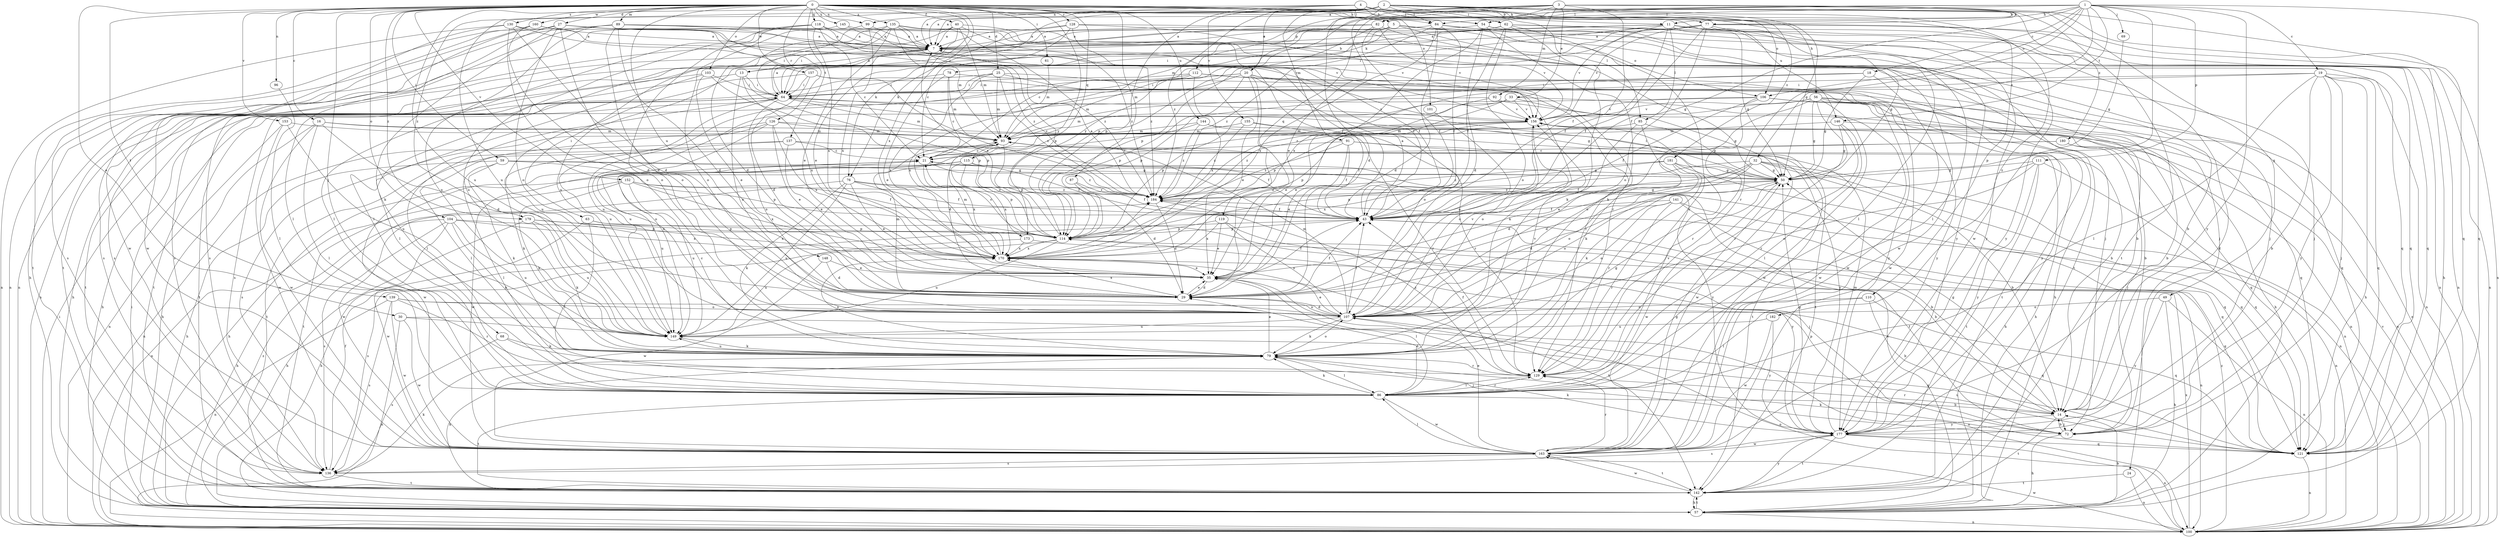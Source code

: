 strict digraph  {
0;
1;
2;
3;
4;
5;
7;
11;
13;
14;
16;
18;
19;
20;
21;
24;
25;
27;
29;
30;
32;
33;
35;
40;
43;
49;
50;
54;
56;
57;
59;
61;
62;
63;
64;
68;
69;
72;
76;
77;
78;
79;
82;
84;
85;
86;
87;
89;
91;
92;
93;
96;
99;
100;
101;
103;
104;
106;
107;
110;
111;
112;
114;
115;
118;
119;
121;
126;
128;
129;
130;
135;
136;
137;
139;
141;
142;
144;
145;
146;
148;
149;
152;
153;
155;
156;
157;
160;
163;
170;
173;
177;
179;
180;
181;
182;
184;
0 -> 5  [label=a];
0 -> 16  [label=c];
0 -> 24  [label=d];
0 -> 25  [label=d];
0 -> 27  [label=d];
0 -> 30  [label=e];
0 -> 40  [label=f];
0 -> 54  [label=h];
0 -> 59  [label=i];
0 -> 61  [label=i];
0 -> 68  [label=j];
0 -> 76  [label=k];
0 -> 87  [label=m];
0 -> 89  [label=m];
0 -> 96  [label=n];
0 -> 99  [label=n];
0 -> 101  [label=o];
0 -> 103  [label=o];
0 -> 104  [label=o];
0 -> 110  [label=p];
0 -> 115  [label=q];
0 -> 118  [label=q];
0 -> 126  [label=r];
0 -> 128  [label=r];
0 -> 130  [label=s];
0 -> 135  [label=s];
0 -> 137  [label=t];
0 -> 139  [label=t];
0 -> 144  [label=u];
0 -> 145  [label=u];
0 -> 146  [label=u];
0 -> 148  [label=u];
0 -> 152  [label=v];
0 -> 153  [label=v];
0 -> 157  [label=w];
0 -> 160  [label=w];
0 -> 170  [label=x];
0 -> 173  [label=y];
0 -> 179  [label=z];
1 -> 18  [label=c];
1 -> 19  [label=c];
1 -> 32  [label=e];
1 -> 43  [label=f];
1 -> 54  [label=h];
1 -> 69  [label=j];
1 -> 82  [label=l];
1 -> 84  [label=l];
1 -> 106  [label=o];
1 -> 111  [label=p];
1 -> 119  [label=q];
1 -> 121  [label=q];
1 -> 129  [label=r];
1 -> 163  [label=w];
1 -> 173  [label=y];
1 -> 177  [label=y];
1 -> 146  [label=t];
2 -> 7  [label=a];
2 -> 11  [label=b];
2 -> 20  [label=c];
2 -> 29  [label=d];
2 -> 49  [label=g];
2 -> 50  [label=g];
2 -> 62  [label=i];
2 -> 76  [label=k];
2 -> 84  [label=l];
2 -> 91  [label=m];
2 -> 99  [label=n];
2 -> 100  [label=n];
2 -> 149  [label=u];
2 -> 179  [label=z];
2 -> 180  [label=z];
2 -> 181  [label=z];
2 -> 182  [label=z];
2 -> 184  [label=z];
3 -> 7  [label=a];
3 -> 11  [label=b];
3 -> 33  [label=e];
3 -> 35  [label=e];
3 -> 43  [label=f];
3 -> 77  [label=k];
3 -> 92  [label=m];
3 -> 93  [label=m];
3 -> 112  [label=p];
3 -> 114  [label=p];
3 -> 121  [label=q];
3 -> 142  [label=t];
4 -> 7  [label=a];
4 -> 54  [label=h];
4 -> 56  [label=h];
4 -> 62  [label=i];
4 -> 77  [label=k];
4 -> 84  [label=l];
4 -> 85  [label=l];
4 -> 106  [label=o];
4 -> 114  [label=p];
4 -> 149  [label=u];
4 -> 155  [label=v];
5 -> 7  [label=a];
5 -> 13  [label=b];
5 -> 50  [label=g];
5 -> 78  [label=k];
5 -> 106  [label=o];
5 -> 121  [label=q];
5 -> 142  [label=t];
5 -> 177  [label=y];
7 -> 13  [label=b];
7 -> 14  [label=b];
7 -> 63  [label=i];
7 -> 100  [label=n];
11 -> 7  [label=a];
11 -> 43  [label=f];
11 -> 50  [label=g];
11 -> 64  [label=i];
11 -> 85  [label=l];
11 -> 86  [label=l];
11 -> 100  [label=n];
11 -> 136  [label=s];
11 -> 156  [label=v];
11 -> 177  [label=y];
13 -> 64  [label=i];
13 -> 107  [label=o];
13 -> 114  [label=p];
13 -> 142  [label=t];
13 -> 170  [label=x];
14 -> 50  [label=g];
14 -> 72  [label=j];
14 -> 129  [label=r];
14 -> 142  [label=t];
14 -> 177  [label=y];
16 -> 29  [label=d];
16 -> 57  [label=h];
16 -> 86  [label=l];
16 -> 93  [label=m];
16 -> 129  [label=r];
16 -> 163  [label=w];
18 -> 50  [label=g];
18 -> 64  [label=i];
18 -> 114  [label=p];
18 -> 163  [label=w];
19 -> 14  [label=b];
19 -> 57  [label=h];
19 -> 64  [label=i];
19 -> 72  [label=j];
19 -> 86  [label=l];
19 -> 100  [label=n];
19 -> 121  [label=q];
19 -> 177  [label=y];
19 -> 184  [label=z];
20 -> 29  [label=d];
20 -> 35  [label=e];
20 -> 57  [label=h];
20 -> 64  [label=i];
20 -> 79  [label=k];
20 -> 107  [label=o];
20 -> 114  [label=p];
20 -> 136  [label=s];
20 -> 170  [label=x];
21 -> 50  [label=g];
21 -> 149  [label=u];
21 -> 163  [label=w];
21 -> 170  [label=x];
21 -> 184  [label=z];
24 -> 100  [label=n];
24 -> 142  [label=t];
25 -> 64  [label=i];
25 -> 93  [label=m];
25 -> 129  [label=r];
25 -> 142  [label=t];
25 -> 170  [label=x];
25 -> 177  [label=y];
25 -> 184  [label=z];
27 -> 7  [label=a];
27 -> 29  [label=d];
27 -> 79  [label=k];
27 -> 86  [label=l];
27 -> 100  [label=n];
27 -> 107  [label=o];
27 -> 129  [label=r];
27 -> 156  [label=v];
27 -> 163  [label=w];
27 -> 184  [label=z];
29 -> 35  [label=e];
29 -> 43  [label=f];
29 -> 93  [label=m];
29 -> 107  [label=o];
29 -> 170  [label=x];
30 -> 100  [label=n];
30 -> 121  [label=q];
30 -> 149  [label=u];
30 -> 163  [label=w];
32 -> 14  [label=b];
32 -> 29  [label=d];
32 -> 43  [label=f];
32 -> 50  [label=g];
32 -> 100  [label=n];
32 -> 107  [label=o];
32 -> 114  [label=p];
32 -> 121  [label=q];
33 -> 21  [label=c];
33 -> 35  [label=e];
33 -> 50  [label=g];
33 -> 114  [label=p];
33 -> 156  [label=v];
33 -> 163  [label=w];
35 -> 29  [label=d];
35 -> 43  [label=f];
35 -> 86  [label=l];
40 -> 7  [label=a];
40 -> 14  [label=b];
40 -> 35  [label=e];
40 -> 86  [label=l];
40 -> 93  [label=m];
40 -> 136  [label=s];
40 -> 184  [label=z];
43 -> 7  [label=a];
43 -> 14  [label=b];
43 -> 114  [label=p];
49 -> 57  [label=h];
49 -> 100  [label=n];
49 -> 107  [label=o];
49 -> 177  [label=y];
50 -> 64  [label=i];
50 -> 107  [label=o];
50 -> 163  [label=w];
50 -> 184  [label=z];
54 -> 7  [label=a];
54 -> 29  [label=d];
54 -> 72  [label=j];
54 -> 79  [label=k];
54 -> 142  [label=t];
54 -> 170  [label=x];
56 -> 14  [label=b];
56 -> 50  [label=g];
56 -> 100  [label=n];
56 -> 107  [label=o];
56 -> 114  [label=p];
56 -> 129  [label=r];
56 -> 142  [label=t];
56 -> 156  [label=v];
56 -> 163  [label=w];
57 -> 14  [label=b];
57 -> 21  [label=c];
57 -> 64  [label=i];
57 -> 100  [label=n];
57 -> 142  [label=t];
57 -> 184  [label=z];
59 -> 50  [label=g];
59 -> 57  [label=h];
59 -> 79  [label=k];
59 -> 86  [label=l];
59 -> 114  [label=p];
59 -> 177  [label=y];
61 -> 93  [label=m];
62 -> 7  [label=a];
62 -> 43  [label=f];
62 -> 64  [label=i];
62 -> 79  [label=k];
62 -> 100  [label=n];
62 -> 107  [label=o];
62 -> 121  [label=q];
62 -> 129  [label=r];
63 -> 57  [label=h];
63 -> 72  [label=j];
63 -> 86  [label=l];
63 -> 114  [label=p];
64 -> 7  [label=a];
64 -> 50  [label=g];
64 -> 57  [label=h];
64 -> 86  [label=l];
64 -> 93  [label=m];
64 -> 107  [label=o];
64 -> 142  [label=t];
64 -> 149  [label=u];
64 -> 156  [label=v];
68 -> 72  [label=j];
68 -> 79  [label=k];
68 -> 136  [label=s];
69 -> 50  [label=g];
72 -> 14  [label=b];
72 -> 43  [label=f];
72 -> 57  [label=h];
72 -> 114  [label=p];
76 -> 35  [label=e];
76 -> 43  [label=f];
76 -> 79  [label=k];
76 -> 121  [label=q];
76 -> 149  [label=u];
76 -> 163  [label=w];
76 -> 184  [label=z];
77 -> 7  [label=a];
77 -> 21  [label=c];
77 -> 43  [label=f];
77 -> 50  [label=g];
77 -> 57  [label=h];
77 -> 100  [label=n];
77 -> 107  [label=o];
77 -> 136  [label=s];
77 -> 156  [label=v];
77 -> 177  [label=y];
78 -> 21  [label=c];
78 -> 35  [label=e];
78 -> 64  [label=i];
78 -> 93  [label=m];
78 -> 121  [label=q];
79 -> 21  [label=c];
79 -> 35  [label=e];
79 -> 50  [label=g];
79 -> 86  [label=l];
79 -> 107  [label=o];
79 -> 129  [label=r];
79 -> 149  [label=u];
79 -> 156  [label=v];
79 -> 170  [label=x];
82 -> 7  [label=a];
82 -> 43  [label=f];
82 -> 114  [label=p];
82 -> 149  [label=u];
82 -> 156  [label=v];
82 -> 163  [label=w];
84 -> 7  [label=a];
84 -> 29  [label=d];
84 -> 43  [label=f];
84 -> 72  [label=j];
84 -> 86  [label=l];
84 -> 170  [label=x];
84 -> 184  [label=z];
85 -> 50  [label=g];
85 -> 79  [label=k];
85 -> 93  [label=m];
85 -> 107  [label=o];
86 -> 14  [label=b];
86 -> 29  [label=d];
86 -> 79  [label=k];
86 -> 129  [label=r];
86 -> 142  [label=t];
86 -> 156  [label=v];
86 -> 163  [label=w];
87 -> 29  [label=d];
87 -> 43  [label=f];
87 -> 184  [label=z];
89 -> 7  [label=a];
89 -> 29  [label=d];
89 -> 43  [label=f];
89 -> 57  [label=h];
89 -> 107  [label=o];
89 -> 136  [label=s];
89 -> 149  [label=u];
89 -> 156  [label=v];
91 -> 21  [label=c];
91 -> 35  [label=e];
91 -> 43  [label=f];
91 -> 142  [label=t];
91 -> 163  [label=w];
91 -> 184  [label=z];
92 -> 14  [label=b];
92 -> 35  [label=e];
92 -> 93  [label=m];
92 -> 156  [label=v];
93 -> 21  [label=c];
93 -> 57  [label=h];
93 -> 114  [label=p];
93 -> 142  [label=t];
93 -> 163  [label=w];
93 -> 177  [label=y];
96 -> 86  [label=l];
99 -> 7  [label=a];
99 -> 64  [label=i];
99 -> 170  [label=x];
100 -> 64  [label=i];
100 -> 107  [label=o];
100 -> 156  [label=v];
100 -> 163  [label=w];
100 -> 170  [label=x];
100 -> 184  [label=z];
101 -> 107  [label=o];
103 -> 35  [label=e];
103 -> 57  [label=h];
103 -> 64  [label=i];
103 -> 86  [label=l];
103 -> 114  [label=p];
104 -> 57  [label=h];
104 -> 79  [label=k];
104 -> 114  [label=p];
104 -> 136  [label=s];
104 -> 149  [label=u];
104 -> 163  [label=w];
104 -> 170  [label=x];
106 -> 14  [label=b];
106 -> 43  [label=f];
106 -> 57  [label=h];
106 -> 121  [label=q];
106 -> 129  [label=r];
106 -> 149  [label=u];
106 -> 156  [label=v];
107 -> 29  [label=d];
107 -> 35  [label=e];
107 -> 43  [label=f];
107 -> 79  [label=k];
107 -> 93  [label=m];
107 -> 100  [label=n];
107 -> 149  [label=u];
107 -> 156  [label=v];
110 -> 14  [label=b];
110 -> 86  [label=l];
110 -> 107  [label=o];
110 -> 121  [label=q];
111 -> 29  [label=d];
111 -> 50  [label=g];
111 -> 107  [label=o];
111 -> 121  [label=q];
111 -> 142  [label=t];
111 -> 177  [label=y];
112 -> 64  [label=i];
112 -> 93  [label=m];
112 -> 149  [label=u];
112 -> 163  [label=w];
112 -> 170  [label=x];
112 -> 177  [label=y];
114 -> 7  [label=a];
114 -> 21  [label=c];
114 -> 121  [label=q];
114 -> 136  [label=s];
114 -> 149  [label=u];
114 -> 170  [label=x];
115 -> 43  [label=f];
115 -> 50  [label=g];
115 -> 57  [label=h];
115 -> 114  [label=p];
115 -> 142  [label=t];
115 -> 170  [label=x];
118 -> 7  [label=a];
118 -> 21  [label=c];
118 -> 43  [label=f];
118 -> 86  [label=l];
118 -> 107  [label=o];
118 -> 149  [label=u];
118 -> 170  [label=x];
119 -> 35  [label=e];
119 -> 107  [label=o];
119 -> 114  [label=p];
119 -> 170  [label=x];
119 -> 177  [label=y];
121 -> 79  [label=k];
121 -> 100  [label=n];
121 -> 149  [label=u];
126 -> 35  [label=e];
126 -> 86  [label=l];
126 -> 93  [label=m];
126 -> 107  [label=o];
126 -> 129  [label=r];
126 -> 136  [label=s];
126 -> 170  [label=x];
128 -> 7  [label=a];
128 -> 21  [label=c];
128 -> 64  [label=i];
128 -> 72  [label=j];
128 -> 156  [label=v];
128 -> 184  [label=z];
129 -> 43  [label=f];
129 -> 86  [label=l];
129 -> 184  [label=z];
130 -> 7  [label=a];
130 -> 29  [label=d];
130 -> 43  [label=f];
130 -> 100  [label=n];
130 -> 107  [label=o];
130 -> 163  [label=w];
135 -> 7  [label=a];
135 -> 29  [label=d];
135 -> 35  [label=e];
135 -> 64  [label=i];
135 -> 93  [label=m];
135 -> 100  [label=n];
135 -> 114  [label=p];
135 -> 121  [label=q];
135 -> 184  [label=z];
136 -> 43  [label=f];
136 -> 79  [label=k];
136 -> 142  [label=t];
137 -> 21  [label=c];
137 -> 35  [label=e];
137 -> 43  [label=f];
137 -> 79  [label=k];
137 -> 100  [label=n];
139 -> 100  [label=n];
139 -> 107  [label=o];
139 -> 121  [label=q];
139 -> 129  [label=r];
139 -> 136  [label=s];
139 -> 163  [label=w];
141 -> 14  [label=b];
141 -> 29  [label=d];
141 -> 43  [label=f];
141 -> 100  [label=n];
141 -> 107  [label=o];
141 -> 129  [label=r];
142 -> 57  [label=h];
142 -> 79  [label=k];
142 -> 163  [label=w];
142 -> 177  [label=y];
144 -> 29  [label=d];
144 -> 57  [label=h];
144 -> 93  [label=m];
144 -> 142  [label=t];
144 -> 184  [label=z];
145 -> 7  [label=a];
145 -> 72  [label=j];
145 -> 107  [label=o];
146 -> 50  [label=g];
146 -> 86  [label=l];
146 -> 93  [label=m];
146 -> 121  [label=q];
146 -> 129  [label=r];
148 -> 29  [label=d];
148 -> 35  [label=e];
148 -> 163  [label=w];
149 -> 79  [label=k];
152 -> 43  [label=f];
152 -> 79  [label=k];
152 -> 100  [label=n];
152 -> 149  [label=u];
152 -> 170  [label=x];
152 -> 184  [label=z];
153 -> 93  [label=m];
153 -> 100  [label=n];
153 -> 149  [label=u];
153 -> 163  [label=w];
155 -> 43  [label=f];
155 -> 93  [label=m];
155 -> 100  [label=n];
155 -> 184  [label=z];
156 -> 93  [label=m];
156 -> 100  [label=n];
156 -> 107  [label=o];
156 -> 114  [label=p];
156 -> 149  [label=u];
156 -> 184  [label=z];
157 -> 29  [label=d];
157 -> 64  [label=i];
157 -> 149  [label=u];
157 -> 177  [label=y];
157 -> 184  [label=z];
160 -> 7  [label=a];
160 -> 29  [label=d];
160 -> 136  [label=s];
160 -> 142  [label=t];
160 -> 156  [label=v];
163 -> 35  [label=e];
163 -> 50  [label=g];
163 -> 86  [label=l];
163 -> 129  [label=r];
163 -> 136  [label=s];
163 -> 142  [label=t];
170 -> 35  [label=e];
170 -> 93  [label=m];
170 -> 142  [label=t];
170 -> 184  [label=z];
173 -> 100  [label=n];
173 -> 149  [label=u];
173 -> 170  [label=x];
177 -> 50  [label=g];
177 -> 79  [label=k];
177 -> 93  [label=m];
177 -> 100  [label=n];
177 -> 121  [label=q];
177 -> 136  [label=s];
177 -> 142  [label=t];
177 -> 163  [label=w];
179 -> 57  [label=h];
179 -> 79  [label=k];
179 -> 114  [label=p];
179 -> 149  [label=u];
179 -> 170  [label=x];
180 -> 21  [label=c];
180 -> 35  [label=e];
180 -> 72  [label=j];
180 -> 100  [label=n];
181 -> 50  [label=g];
181 -> 79  [label=k];
181 -> 121  [label=q];
181 -> 129  [label=r];
181 -> 170  [label=x];
181 -> 184  [label=z];
182 -> 149  [label=u];
182 -> 163  [label=w];
182 -> 177  [label=y];
184 -> 7  [label=a];
184 -> 29  [label=d];
184 -> 43  [label=f];
184 -> 50  [label=g];
}
